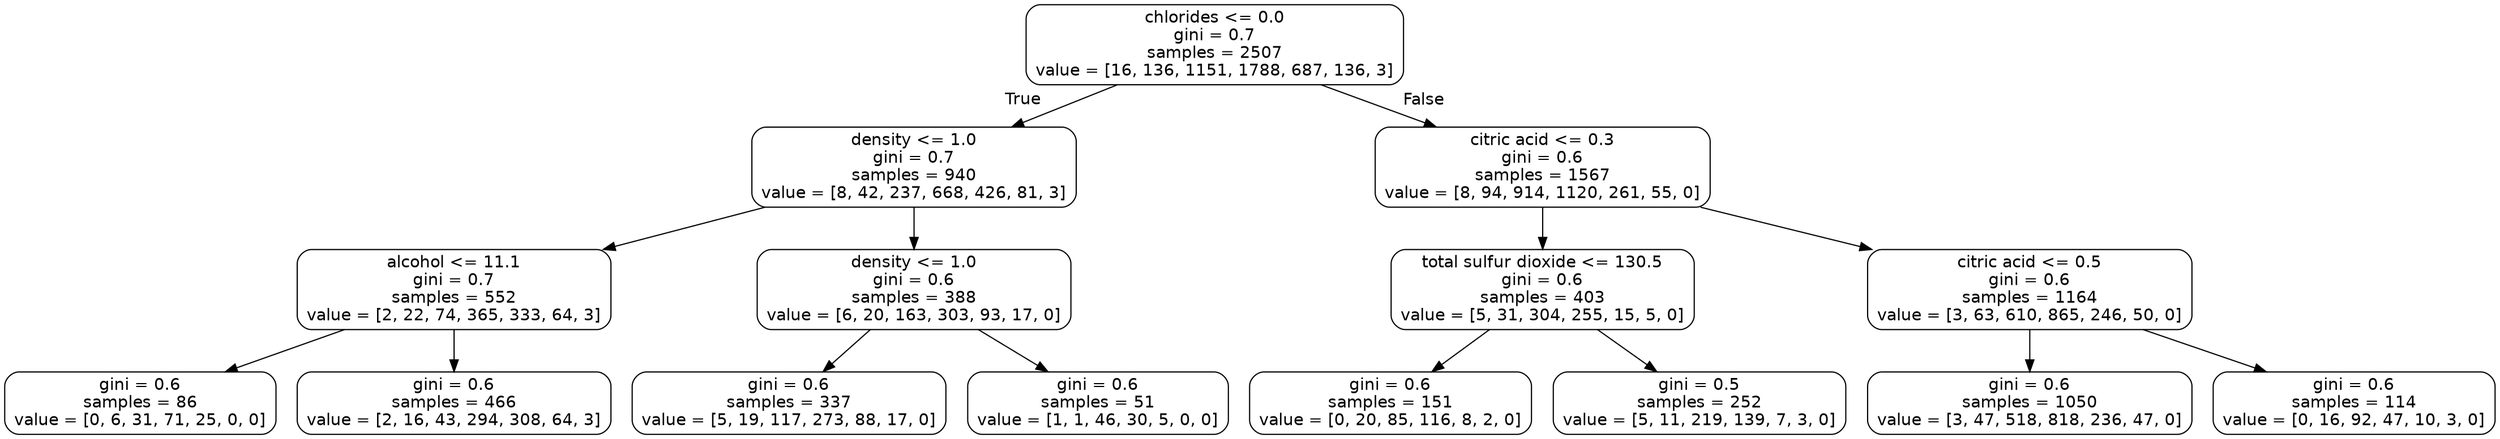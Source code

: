 digraph Tree {
node [shape=box, style="rounded", color="black", fontname=helvetica] ;
edge [fontname=helvetica] ;
0 [label="chlorides <= 0.0\ngini = 0.7\nsamples = 2507\nvalue = [16, 136, 1151, 1788, 687, 136, 3]"] ;
1 [label="density <= 1.0\ngini = 0.7\nsamples = 940\nvalue = [8, 42, 237, 668, 426, 81, 3]"] ;
0 -> 1 [labeldistance=2.5, labelangle=45, headlabel="True"] ;
2 [label="alcohol <= 11.1\ngini = 0.7\nsamples = 552\nvalue = [2, 22, 74, 365, 333, 64, 3]"] ;
1 -> 2 ;
3 [label="gini = 0.6\nsamples = 86\nvalue = [0, 6, 31, 71, 25, 0, 0]"] ;
2 -> 3 ;
4 [label="gini = 0.6\nsamples = 466\nvalue = [2, 16, 43, 294, 308, 64, 3]"] ;
2 -> 4 ;
5 [label="density <= 1.0\ngini = 0.6\nsamples = 388\nvalue = [6, 20, 163, 303, 93, 17, 0]"] ;
1 -> 5 ;
6 [label="gini = 0.6\nsamples = 337\nvalue = [5, 19, 117, 273, 88, 17, 0]"] ;
5 -> 6 ;
7 [label="gini = 0.6\nsamples = 51\nvalue = [1, 1, 46, 30, 5, 0, 0]"] ;
5 -> 7 ;
8 [label="citric acid <= 0.3\ngini = 0.6\nsamples = 1567\nvalue = [8, 94, 914, 1120, 261, 55, 0]"] ;
0 -> 8 [labeldistance=2.5, labelangle=-45, headlabel="False"] ;
9 [label="total sulfur dioxide <= 130.5\ngini = 0.6\nsamples = 403\nvalue = [5, 31, 304, 255, 15, 5, 0]"] ;
8 -> 9 ;
10 [label="gini = 0.6\nsamples = 151\nvalue = [0, 20, 85, 116, 8, 2, 0]"] ;
9 -> 10 ;
11 [label="gini = 0.5\nsamples = 252\nvalue = [5, 11, 219, 139, 7, 3, 0]"] ;
9 -> 11 ;
12 [label="citric acid <= 0.5\ngini = 0.6\nsamples = 1164\nvalue = [3, 63, 610, 865, 246, 50, 0]"] ;
8 -> 12 ;
13 [label="gini = 0.6\nsamples = 1050\nvalue = [3, 47, 518, 818, 236, 47, 0]"] ;
12 -> 13 ;
14 [label="gini = 0.6\nsamples = 114\nvalue = [0, 16, 92, 47, 10, 3, 0]"] ;
12 -> 14 ;
}